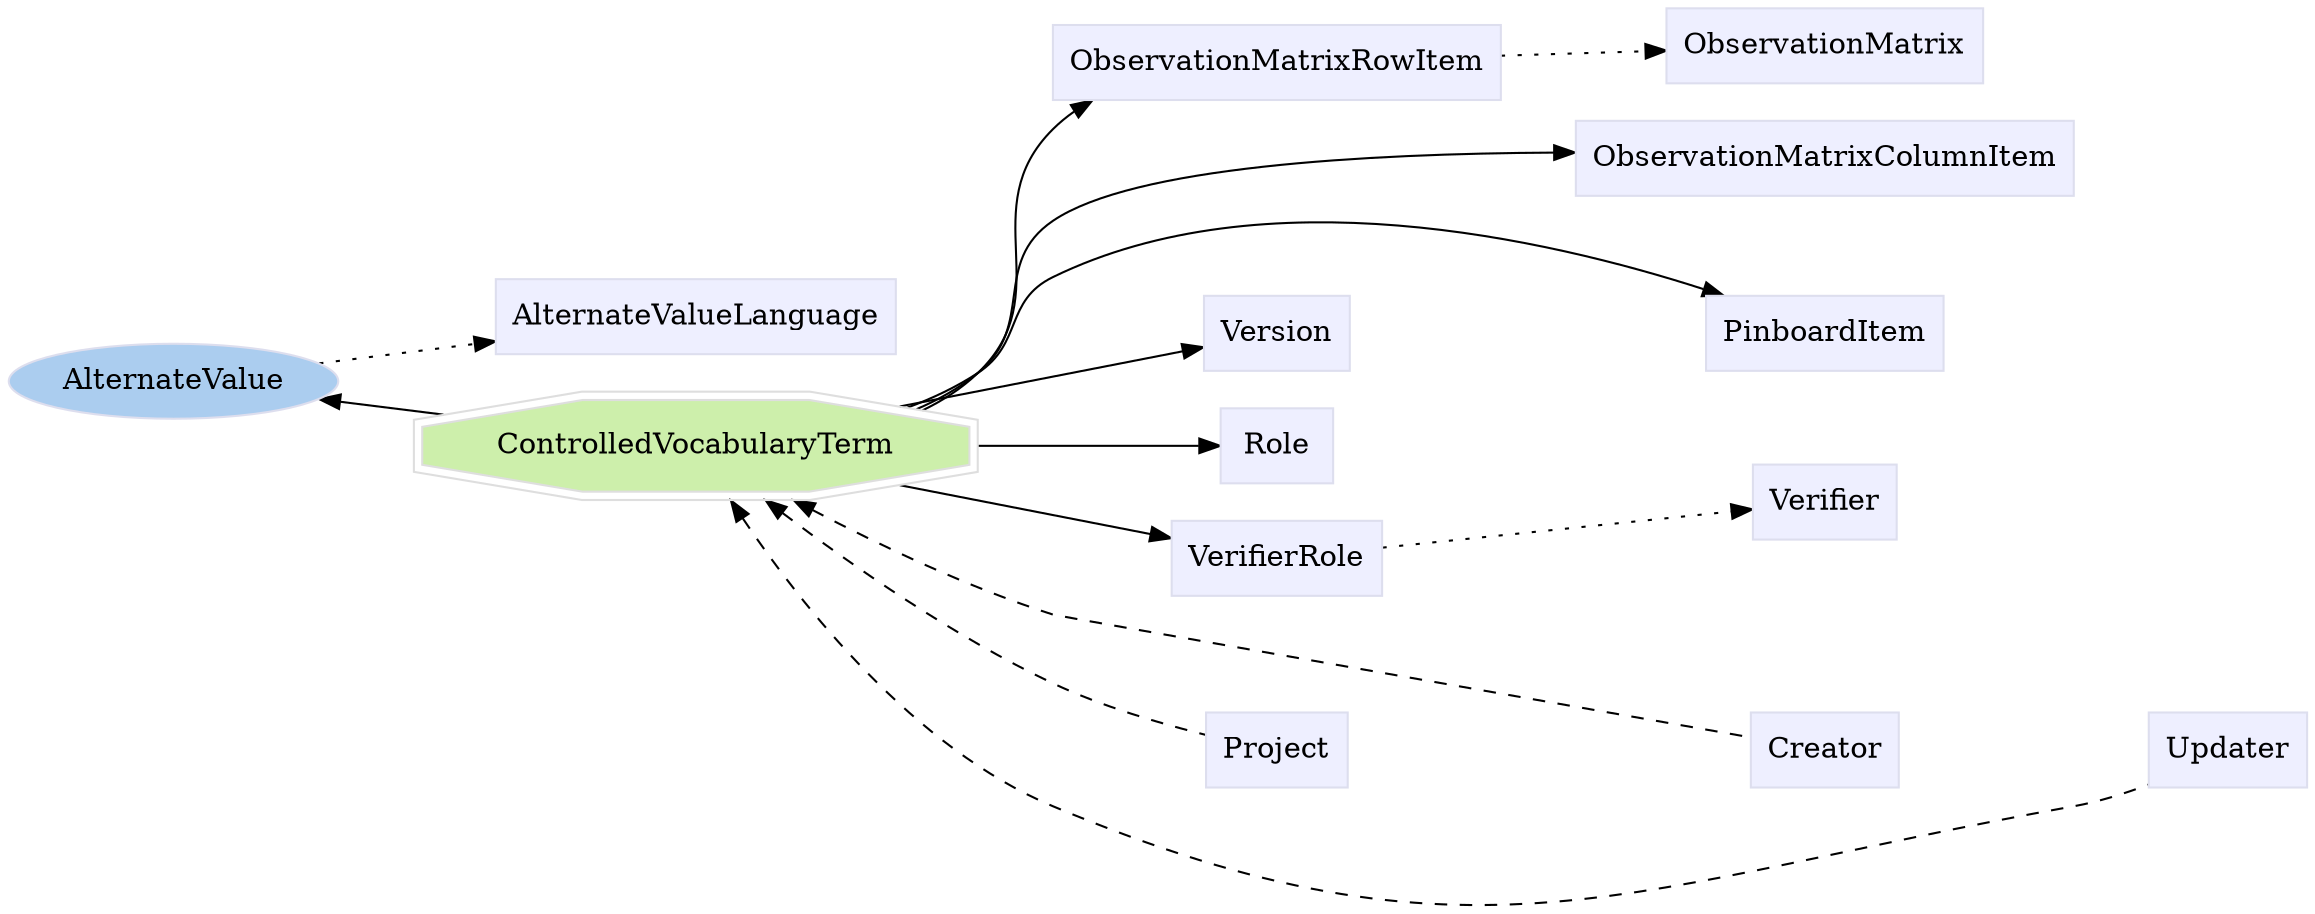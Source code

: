 digraph ControlledVocabularyTerm {
	graph [bb="0,0,947.76,423.68",
		label="",
		outputorder=edgesfirst,
		rankdir=LR
	];
	node [label="\N"];
	subgraph annotator_cluster {
		graph [rank=min];
		AlternateValue	[color="#dddeee",
			fillcolor="#abcdef",
			group=annotator,
			height=0.5,
			href="/develop/Data/models.html#alternate-value",
			label=AlternateValue,
			pos="66.194,242.68",
			shape=oval,
			style=filled,
			target=_top,
			width=1.8387];
	}
	subgraph core {
		ControlledVocabularyTerm	[color="#dedede",
			fillcolor="#cdefab",
			group=target,
			height=0.61111,
			href="/develop/Data/models.html#controlled-vocabulary-term",
			label=ControlledVocabularyTerm,
			pos="294.45,213.68",
			shape=doubleoctagon,
			style=filled,
			target=_top,
			width=3.5017];
	}
	subgraph supporting {
		AlternateValueLanguage	[color="#dddeee",
			fillcolor="#eeefff",
			group=supporting,
			height=0.5,
			href="/develop/Data/models.html#alternate-value-language",
			label=AlternateValueLanguage,
			pos="294.45,271.68",
			shape=box,
			style=filled,
			target=_top,
			width=2.0868];
		ObservationMatrixRowItem	[color="#dddeee",
			fillcolor="#eeefff",
			group=supporting,
			height=0.5,
			href="/develop/Data/models.html#observation-matrix-row-item",
			label=ObservationMatrixRowItem,
			pos="541.76,397.68",
			shape=box,
			style=filled,
			target=_top,
			width=2.3681];
		ObservationMatrix	[color="#dddeee",
			fillcolor="#eeefff",
			group=supporting,
			height=0.5,
			href="/develop/Data/models.html#observation-matrix",
			label=ObservationMatrix,
			pos="757.63,405.68",
			shape=box,
			style=filled,
			target=_top,
			width=1.6597];
		ObservationMatrixColumnItem	[color="#dddeee",
			fillcolor="#eeefff",
			group=supporting,
			height=0.5,
			href="/develop/Data/models.html#observation-matrix-column-item",
			label=ObservationMatrixColumnItem,
			pos="757.63,351.68",
			shape=box,
			style=filled,
			target=_top,
			width=2.6285];
		PinboardItem	[color="#dddeee",
			fillcolor="#eeefff",
			group=supporting,
			height=0.5,
			href="/develop/Data/models.html#pinboard-item",
			label=PinboardItem,
			pos="757.63,267.68",
			shape=box,
			style=filled,
			target=_top,
			width=1.2535];
		Role	[color="#dddeee",
			fillcolor="#eeefff",
			group=supporting,
			height=0.5,
			href="/develop/Data/models.html#role",
			label=Role,
			pos="541.76,213.68",
			shape=box,
			style=filled,
			target=_top,
			width=0.75];
		VerifierRole	[color="#dddeee",
			fillcolor="#eeefff",
			group=supporting,
			height=0.5,
			href="/develop/Data/models.html#verifier-role",
			label=VerifierRole,
			pos="541.76,159.68",
			shape=box,
			style=filled,
			target=_top,
			width=1.1493];
		Verifier	[color="#dddeee",
			fillcolor="#eeefff",
			group=supporting,
			height=0.5,
			href="/develop/Data/models.html#verifier",
			label=Verifier,
			pos="757.63,186.68",
			shape=box,
			style=filled,
			target=_top,
			width=0.79514];
		Version	[color="#dddeee",
			fillcolor="#eeefff",
			group=supporting,
			height=0.5,
			href="/develop/Data/models.html#version",
			label=Version,
			pos="541.76,267.68",
			shape=box,
			style=filled,
			target=_top,
			width=0.79514];
		Creator	[color="#dddeee",
			fillcolor="#eeefff",
			group=supporting,
			height=0.5,
			href="/develop/Data/models.html#creator",
			label=Creator,
			pos="757.63,67.682",
			shape=box,
			style=filled,
			target=_top,
			width=0.78472];
		Project	[color="#dddeee",
			fillcolor="#eeefff",
			group=supporting,
			height=0.5,
			href="/develop/Data/models.html#project",
			label=Project,
			pos="541.76,67.682",
			shape=box,
			style=filled,
			target=_top,
			width=0.75347];
		Updater	[color="#dddeee",
			fillcolor="#eeefff",
			group=supporting,
			height=0.5,
			href="/develop/Data/models.html#updater",
			label=Updater,
			pos="918.01,67.682",
			shape=box,
			style=filled,
			target=_top,
			width=0.82639];
	}
	AlternateValue -> AlternateValueLanguage	[pos="e,219.01,262.14 126.64,250.3 151.38,253.47 180.59,257.22 207.59,260.68",
		style=dotted];
	ControlledVocabularyTerm -> AlternateValue	[pos="e,126.64,235.06 185.38,227.53 169.26,229.6 153,231.68 137.92,233.62"];
	ControlledVocabularyTerm -> ObservationMatrixRowItem	[pos="e,473.99,379.3 396.66,228.56 405.4,232.75 413.55,238.04 420.51,244.68 461.09,283.43 418.32,324.57 456.51,365.68 458.93,368.29 461.59,\
370.69 464.42,372.9"];
	ControlledVocabularyTerm -> ObservationMatrixColumnItem	[pos="e,662.81,364.08 393.73,228.93 403.38,233.03 412.53,238.19 420.51,244.68 449.18,268.02 426.3,298.36 456.51,319.68 512.42,359.16 589.41,\
366.68 651.41,364.58"];
	ControlledVocabularyTerm -> PinboardItem	[pos="e,712.07,285.87 390.06,229.42 400.83,233.41 411.24,238.41 420.51,244.68 443.19,260.03 432.14,282.2 456.51,294.68 534.42,334.59 638.69,\
310.8 701.59,289.52"];
	ControlledVocabularyTerm -> Role	[pos="e,514.34,213.68 420.98,213.68 450.95,213.68 480.7,213.68 503.05,213.68"];
	ControlledVocabularyTerm -> VerifierRole	[pos="e,500.1,168.63 376.45,195.85 413.53,187.69 456.37,178.26 489,171.07"];
	ControlledVocabularyTerm -> Version	[pos="e,512.78,261.52 376.45,231.51 418.52,240.77 468.01,251.67 501.6,259.06"];
	ControlledVocabularyTerm -> Creator	[dir=back,
		pos="s,333.29,191.2 343.06,185.72 374.4,168.34 416.83,146.7 456.51,132.68 469.5,128.09 657.26,88.52 729.02,73.464",
		style=dashed];
	ControlledVocabularyTerm -> Project	[dir=back,
		pos="s,322.56,191.23 331.41,184.2 362.97,159.34 410.83,124.02 456.51,99.682 475.01,89.825 497.23,81.519 514.2,75.842",
		style=dashed];
	ControlledVocabularyTerm -> Updater	[dir=back,
		pos="s,307.79,191.32 313.61,181.67 339.27,140.09 390.46,69.431 456.51,40.682 617.78,-29.52 679.79,6.1638 852.26,40.682 864.32,43.096 \
876.94,47.808 887.81,52.629",
		style=dashed];
	ObservationMatrixRowItem -> ObservationMatrix	[pos="e,697.42,403.47 627.29,400.84 646.72,401.57 667.19,402.34 685.97,403.04",
		style=dotted];
	ObservationMatrixRowItem -> ObservationMatrixColumnItem	[pos="e,670.96,370.11 627.29,379.5 637.95,377.21 648.92,374.85 659.75,372.52",
		style=invis];
	Role -> Verifier	[pos="e,728.84,190.19 568.98,210.37 606.17,205.68 674.51,197.05 717.65,191.6",
		style=invis];
	VerifierRole -> Verifier	[pos="e,728.66,183.15 583.49,164.82 622.04,169.69 679.52,176.95 717.53,181.75",
		style=dotted];
	Version -> PinboardItem	[pos="e,712.29,267.68 570.72,267.68 603.63,267.68 659.09,267.68 700.89,267.68",
		style=invis];
	Creator -> Updater	[pos="e,887.86,67.682 786.22,67.682 811.22,67.682 848.38,67.682 876.71,67.682",
		style=invis];
	Project -> Creator	[pos="e,729.18,67.682 568.98,67.682 606.2,67.682 674.59,67.682 717.73,67.682",
		style=invis];
}
